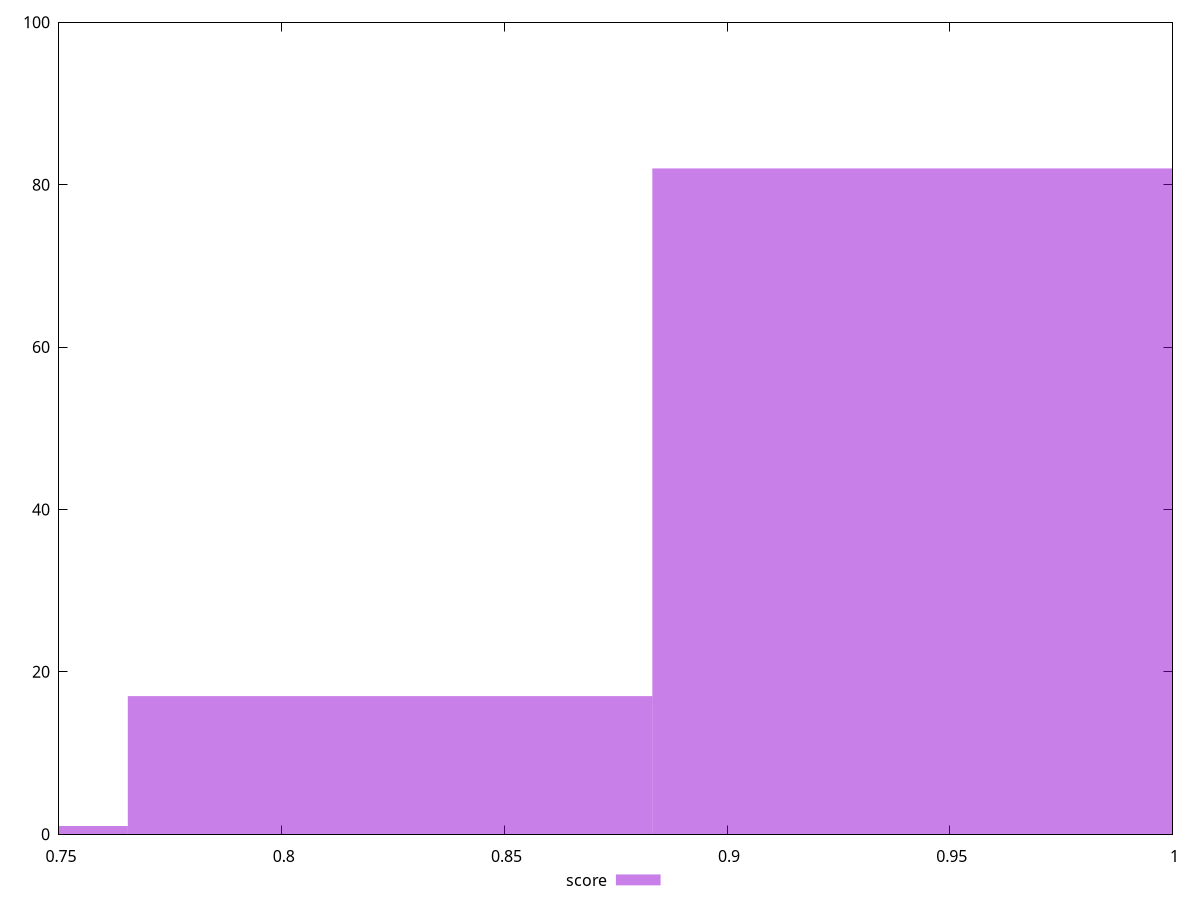 reset

$score <<EOF
0.9420897756181849 82
0.8243285536659117 17
0.7065673317136386 1
EOF

set key outside below
set boxwidth 0.1177612219522731
set xrange [0.75:1]
set yrange [0:100]
set trange [0:100]
set style fill transparent solid 0.5 noborder
set terminal svg size 640, 490 enhanced background rgb 'white'
set output "report_00013_2021-02-09T12-04-24.940Z/unminified-javascript/samples/pages+cached/score/histogram.svg"

plot $score title "score" with boxes

reset
